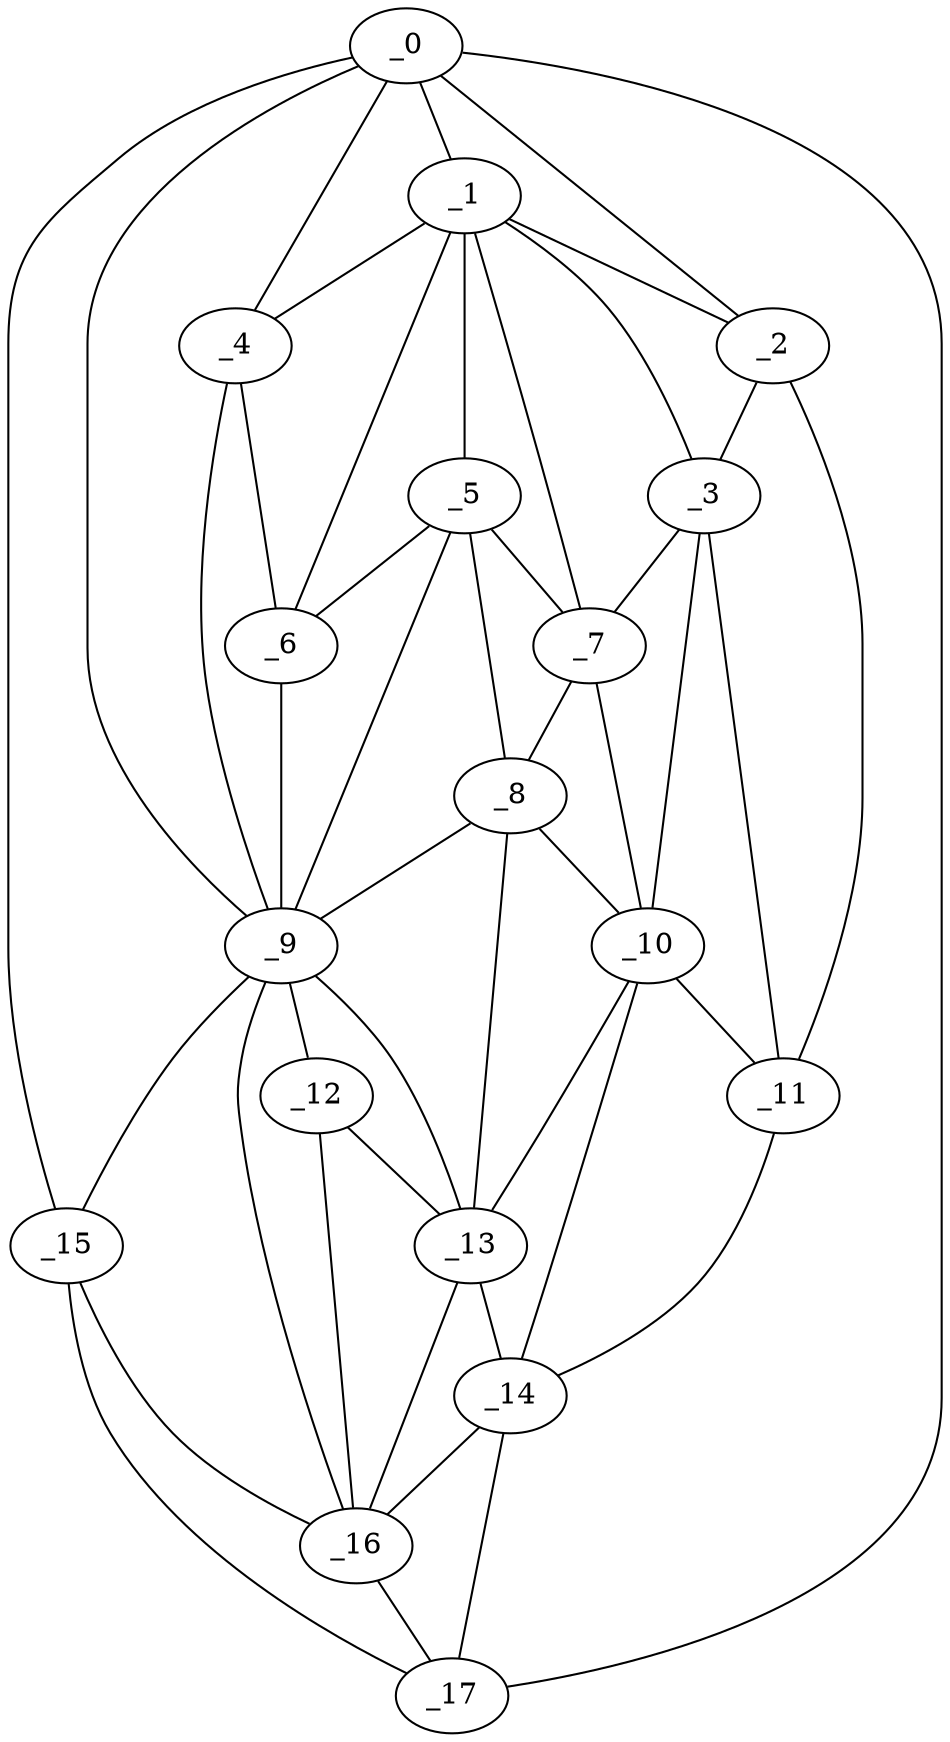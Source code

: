 graph "obj26__60.gxl" {
	_0	 [x=18,
		y=14];
	_1	 [x=25,
		y=61];
	_0 -- _1	 [valence=1];
	_2	 [x=25,
		y=107];
	_0 -- _2	 [valence=1];
	_4	 [x=29,
		y=54];
	_0 -- _4	 [valence=2];
	_9	 [x=42,
		y=59];
	_0 -- _9	 [valence=2];
	_15	 [x=109,
		y=21];
	_0 -- _15	 [valence=2];
	_17	 [x=111,
		y=14];
	_0 -- _17	 [valence=1];
	_1 -- _2	 [valence=2];
	_3	 [x=27,
		y=101];
	_1 -- _3	 [valence=2];
	_1 -- _4	 [valence=2];
	_5	 [x=34,
		y=64];
	_1 -- _5	 [valence=2];
	_6	 [x=35,
		y=59];
	_1 -- _6	 [valence=2];
	_7	 [x=38,
		y=82];
	_1 -- _7	 [valence=2];
	_2 -- _3	 [valence=1];
	_11	 [x=60,
		y=117];
	_2 -- _11	 [valence=1];
	_3 -- _7	 [valence=2];
	_10	 [x=43,
		y=88];
	_3 -- _10	 [valence=2];
	_3 -- _11	 [valence=2];
	_4 -- _6	 [valence=2];
	_4 -- _9	 [valence=2];
	_5 -- _6	 [valence=2];
	_5 -- _7	 [valence=1];
	_8	 [x=41,
		y=68];
	_5 -- _8	 [valence=2];
	_5 -- _9	 [valence=2];
	_6 -- _9	 [valence=2];
	_7 -- _8	 [valence=2];
	_7 -- _10	 [valence=2];
	_8 -- _9	 [valence=2];
	_8 -- _10	 [valence=1];
	_13	 [x=107,
		y=59];
	_8 -- _13	 [valence=2];
	_12	 [x=107,
		y=51];
	_9 -- _12	 [valence=1];
	_9 -- _13	 [valence=2];
	_9 -- _15	 [valence=2];
	_16	 [x=110,
		y=29];
	_9 -- _16	 [valence=2];
	_10 -- _11	 [valence=1];
	_10 -- _13	 [valence=2];
	_14	 [x=107,
		y=104];
	_10 -- _14	 [valence=2];
	_11 -- _14	 [valence=1];
	_12 -- _13	 [valence=2];
	_12 -- _16	 [valence=2];
	_13 -- _14	 [valence=1];
	_13 -- _16	 [valence=1];
	_14 -- _16	 [valence=1];
	_14 -- _17	 [valence=1];
	_15 -- _16	 [valence=2];
	_15 -- _17	 [valence=2];
	_16 -- _17	 [valence=2];
}
